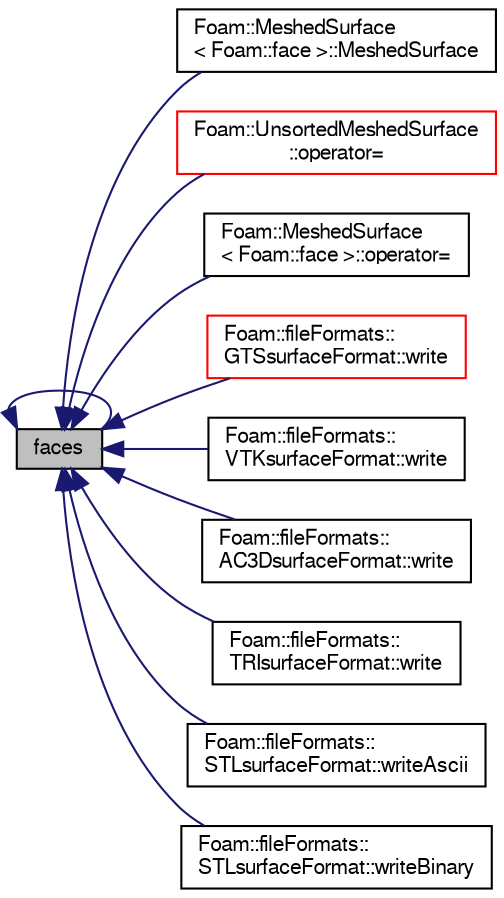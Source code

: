 digraph "faces"
{
  bgcolor="transparent";
  edge [fontname="FreeSans",fontsize="10",labelfontname="FreeSans",labelfontsize="10"];
  node [fontname="FreeSans",fontsize="10",shape=record];
  rankdir="LR";
  Node174 [label="faces",height=0.2,width=0.4,color="black", fillcolor="grey75", style="filled", fontcolor="black"];
  Node174 -> Node174 [dir="back",color="midnightblue",fontsize="10",style="solid",fontname="FreeSans"];
  Node174 -> Node175 [dir="back",color="midnightblue",fontsize="10",style="solid",fontname="FreeSans"];
  Node175 [label="Foam::MeshedSurface\l\< Foam::face \>::MeshedSurface",height=0.2,width=0.4,color="black",URL="$a29566.html#a23eeba3103781d1e813b5152bbf6a0a2",tooltip="Construct from a UnsortedMeshedSurface. "];
  Node174 -> Node176 [dir="back",color="midnightblue",fontsize="10",style="solid",fontname="FreeSans"];
  Node176 [label="Foam::UnsortedMeshedSurface\l::operator=",height=0.2,width=0.4,color="red",URL="$a29574.html#a53075e9ec350d81ce2cfd0bb4db14e49"];
  Node174 -> Node178 [dir="back",color="midnightblue",fontsize="10",style="solid",fontname="FreeSans"];
  Node178 [label="Foam::MeshedSurface\l\< Foam::face \>::operator=",height=0.2,width=0.4,color="black",URL="$a29566.html#a295b5bd00b13aeebe4027f2f8e76c96a"];
  Node174 -> Node179 [dir="back",color="midnightblue",fontsize="10",style="solid",fontname="FreeSans"];
  Node179 [label="Foam::fileFormats::\lGTSsurfaceFormat::write",height=0.2,width=0.4,color="red",URL="$a29598.html#ab71924a9723cd4ecad89b737a66a39e8",tooltip="Write MeshedSurface. "];
  Node174 -> Node184 [dir="back",color="midnightblue",fontsize="10",style="solid",fontname="FreeSans"];
  Node184 [label="Foam::fileFormats::\lVTKsurfaceFormat::write",height=0.2,width=0.4,color="black",URL="$a29666.html#a8eea7f3ea6f24bb7a37ee7ef16a1ad10",tooltip="Write UnsortedMeshedSurface, the output remains unsorted. "];
  Node174 -> Node185 [dir="back",color="midnightblue",fontsize="10",style="solid",fontname="FreeSans"];
  Node185 [label="Foam::fileFormats::\lAC3DsurfaceFormat::write",height=0.2,width=0.4,color="black",URL="$a29582.html#a8eea7f3ea6f24bb7a37ee7ef16a1ad10",tooltip="Write UnsortedMeshedSurface, the output is always sorted by zones. "];
  Node174 -> Node186 [dir="back",color="midnightblue",fontsize="10",style="solid",fontname="FreeSans"];
  Node186 [label="Foam::fileFormats::\lTRIsurfaceFormat::write",height=0.2,width=0.4,color="black",URL="$a29658.html#a8eea7f3ea6f24bb7a37ee7ef16a1ad10",tooltip="Write UnsortedMeshedSurface,. "];
  Node174 -> Node187 [dir="back",color="midnightblue",fontsize="10",style="solid",fontname="FreeSans"];
  Node187 [label="Foam::fileFormats::\lSTLsurfaceFormat::writeAscii",height=0.2,width=0.4,color="black",URL="$a29642.html#ad2585e47a74c01ea43d2a8a6da4f21e5",tooltip="Write UnsortedMeshedSurface (as ASCII) sorted by zone. "];
  Node174 -> Node188 [dir="back",color="midnightblue",fontsize="10",style="solid",fontname="FreeSans"];
  Node188 [label="Foam::fileFormats::\lSTLsurfaceFormat::writeBinary",height=0.2,width=0.4,color="black",URL="$a29642.html#a3ccd88d5b6604a437b6e0c7fbf16cf64",tooltip="Write UnsortedMeshedSurface (as BINARY) unsorted by zone. "];
}
